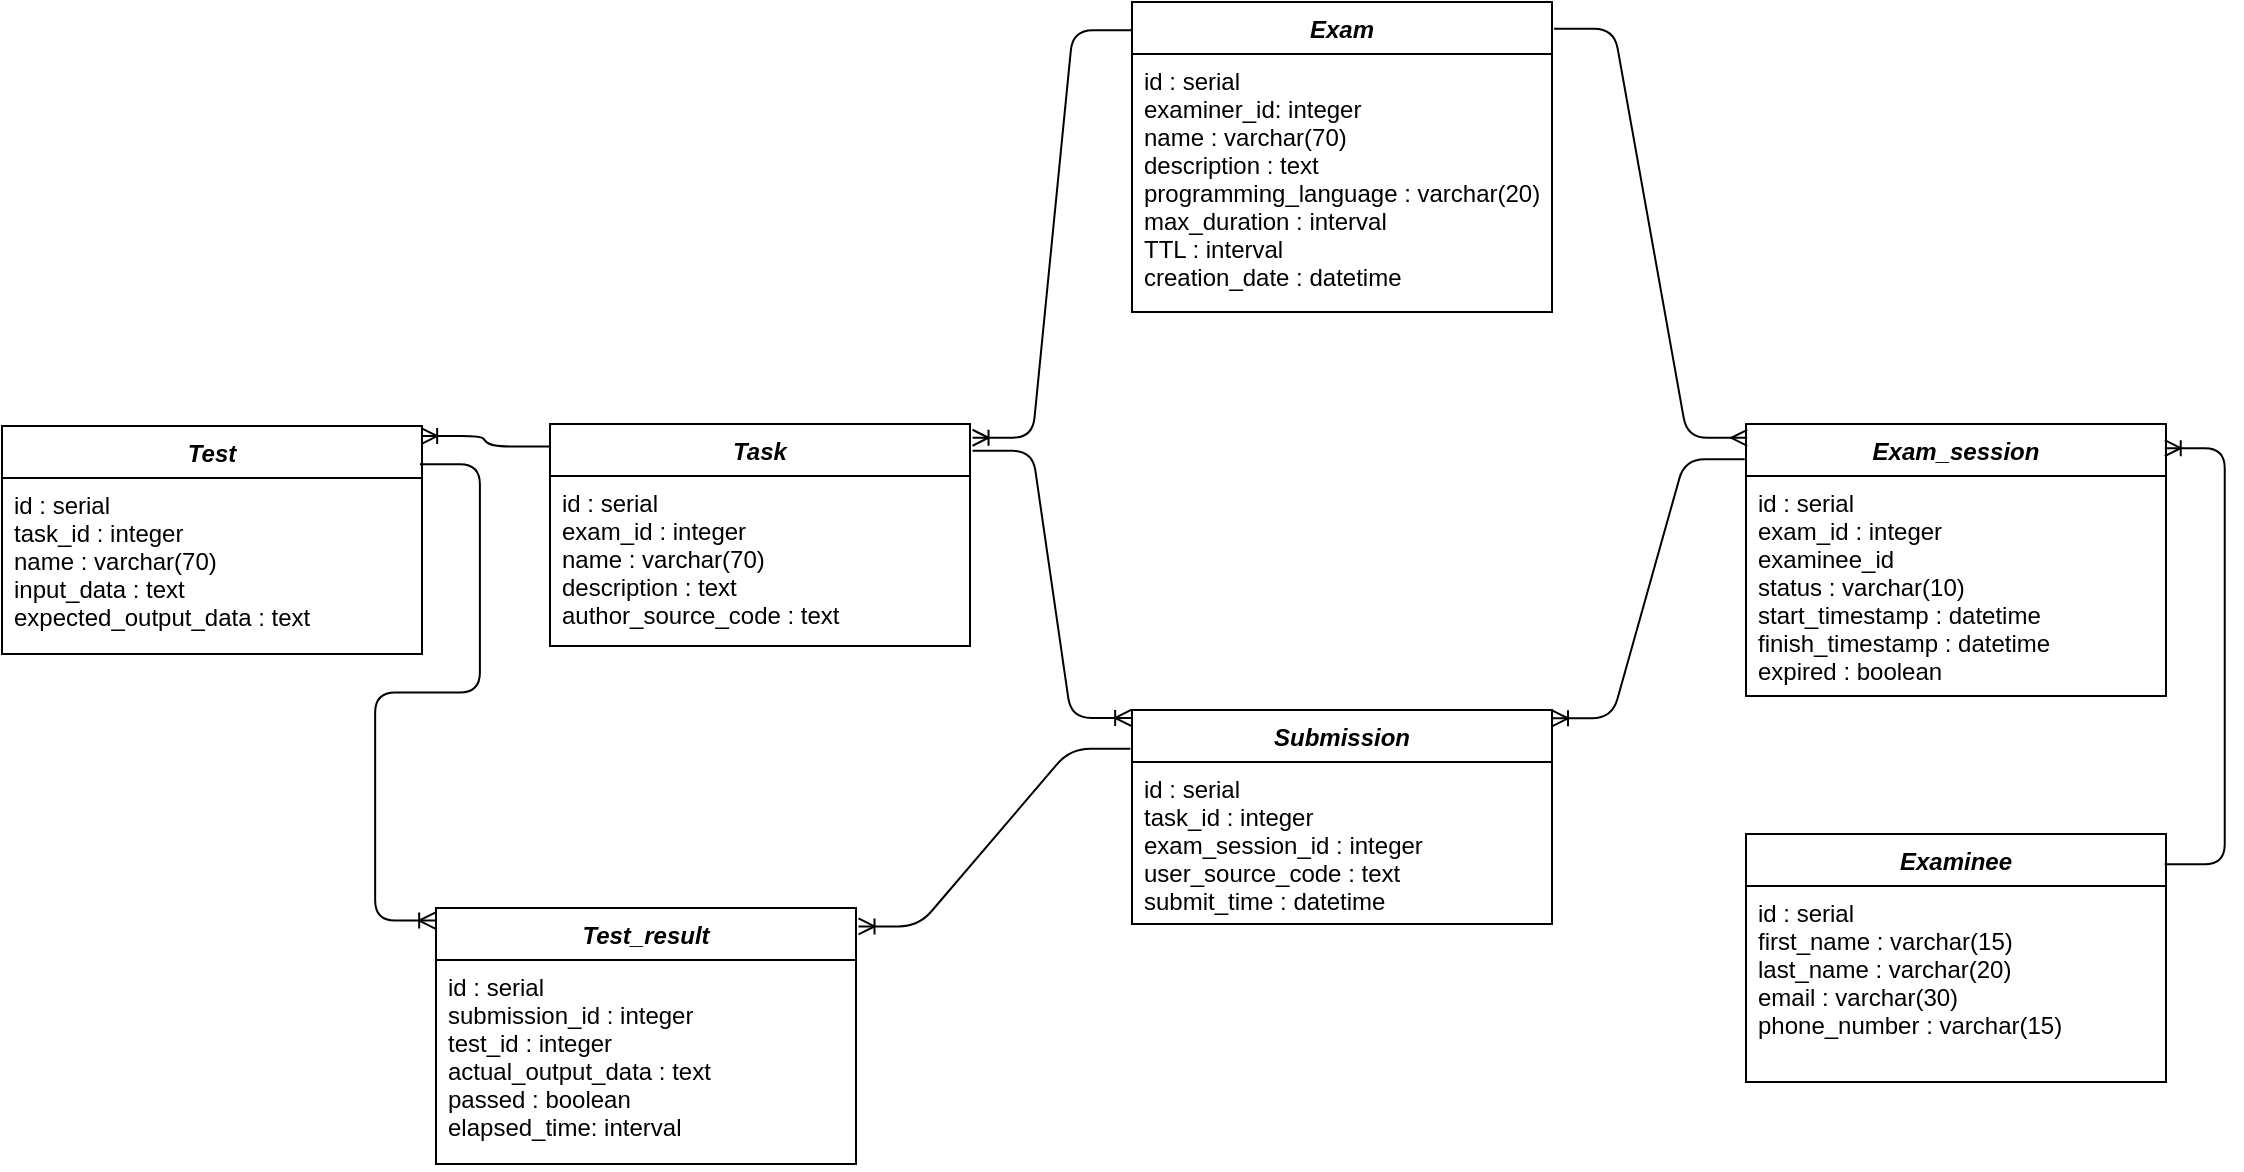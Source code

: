 <mxfile version="22.0.8" type="device">
  <diagram id="C5RBs43oDa-KdzZeNtuy" name="Page-1">
    <mxGraphModel dx="485" dy="1815" grid="0" gridSize="10" guides="1" tooltips="1" connect="1" arrows="1" fold="1" page="0" pageScale="1" pageWidth="827" pageHeight="1169" math="0" shadow="0">
      <root>
        <mxCell id="WIyWlLk6GJQsqaUBKTNV-0" />
        <mxCell id="WIyWlLk6GJQsqaUBKTNV-1" parent="WIyWlLk6GJQsqaUBKTNV-0" />
        <mxCell id="gByaXQhZR91qVFEutDBW-138" value="Exam" style="swimlane;fontStyle=3;align=center;verticalAlign=top;childLayout=stackLayout;horizontal=1;startSize=26;horizontalStack=0;resizeParent=1;resizeLast=0;collapsible=1;marginBottom=0;rounded=0;shadow=0;strokeWidth=1;" parent="WIyWlLk6GJQsqaUBKTNV-1" vertex="1">
          <mxGeometry x="1743" y="-885" width="210" height="155" as="geometry">
            <mxRectangle x="230" y="140" width="160" height="26" as="alternateBounds" />
          </mxGeometry>
        </mxCell>
        <mxCell id="gByaXQhZR91qVFEutDBW-140" value="id : serial&#xa;examiner_id: integer&#xa;name : varchar(70)&#xa;description : text&#xa;programming_language : varchar(20)&#xa;max_duration : interval&#xa;TTL : interval&#xa;creation_date : datetime" style="text;align=left;verticalAlign=top;spacingLeft=4;spacingRight=4;overflow=hidden;rotatable=0;points=[[0,0.5],[1,0.5]];portConstraint=eastwest;rounded=0;shadow=0;html=0;" parent="gByaXQhZR91qVFEutDBW-138" vertex="1">
          <mxGeometry y="26" width="210" height="129" as="geometry" />
        </mxCell>
        <mxCell id="gByaXQhZR91qVFEutDBW-142" value="Task" style="swimlane;fontStyle=3;align=center;verticalAlign=top;childLayout=stackLayout;horizontal=1;startSize=26;horizontalStack=0;resizeParent=1;resizeLast=0;collapsible=1;marginBottom=0;rounded=0;shadow=0;strokeWidth=1;" parent="WIyWlLk6GJQsqaUBKTNV-1" vertex="1">
          <mxGeometry x="1452" y="-674" width="210" height="111" as="geometry">
            <mxRectangle x="230" y="140" width="160" height="26" as="alternateBounds" />
          </mxGeometry>
        </mxCell>
        <mxCell id="gByaXQhZR91qVFEutDBW-143" value="id : serial&#xa;exam_id : integer&#xa;name : varchar(70)&#xa;description : text&#xa;author_source_code : text" style="text;align=left;verticalAlign=top;spacingLeft=4;spacingRight=4;overflow=hidden;rotatable=0;points=[[0,0.5],[1,0.5]];portConstraint=eastwest;rounded=0;shadow=0;html=0;" parent="gByaXQhZR91qVFEutDBW-142" vertex="1">
          <mxGeometry y="26" width="210" height="85" as="geometry" />
        </mxCell>
        <mxCell id="gByaXQhZR91qVFEutDBW-144" value="" style="edgeStyle=entityRelationEdgeStyle;fontSize=12;html=1;endArrow=ERoneToMany;exitX=0.002;exitY=0.091;exitDx=0;exitDy=0;entryX=1.006;entryY=0.062;entryDx=0;entryDy=0;entryPerimeter=0;exitPerimeter=0;" parent="WIyWlLk6GJQsqaUBKTNV-1" source="gByaXQhZR91qVFEutDBW-138" target="gByaXQhZR91qVFEutDBW-142" edge="1">
          <mxGeometry width="100" height="100" relative="1" as="geometry">
            <mxPoint x="1781" y="-655" as="sourcePoint" />
            <mxPoint x="1881" y="-755" as="targetPoint" />
          </mxGeometry>
        </mxCell>
        <mxCell id="gByaXQhZR91qVFEutDBW-145" value="Exam_session" style="swimlane;fontStyle=3;align=center;verticalAlign=top;childLayout=stackLayout;horizontal=1;startSize=26;horizontalStack=0;resizeParent=1;resizeLast=0;collapsible=1;marginBottom=0;rounded=0;shadow=0;strokeWidth=1;" parent="WIyWlLk6GJQsqaUBKTNV-1" vertex="1">
          <mxGeometry x="2050" y="-674" width="210" height="136" as="geometry">
            <mxRectangle x="230" y="140" width="160" height="26" as="alternateBounds" />
          </mxGeometry>
        </mxCell>
        <mxCell id="gByaXQhZR91qVFEutDBW-146" value="id : serial&#xa;exam_id : integer&#xa;examinee_id&#xa;status : varchar(10)&#xa;start_timestamp : datetime&#xa;finish_timestamp : datetime&#xa;expired : boolean" style="text;align=left;verticalAlign=top;spacingLeft=4;spacingRight=4;overflow=hidden;rotatable=0;points=[[0,0.5],[1,0.5]];portConstraint=eastwest;rounded=0;shadow=0;html=0;" parent="gByaXQhZR91qVFEutDBW-145" vertex="1">
          <mxGeometry y="26" width="210" height="110" as="geometry" />
        </mxCell>
        <mxCell id="gByaXQhZR91qVFEutDBW-147" value="" style="edgeStyle=entityRelationEdgeStyle;fontSize=12;html=1;endArrow=ERmany;exitX=1.005;exitY=0.086;exitDx=0;exitDy=0;exitPerimeter=0;entryX=0.003;entryY=0.051;entryDx=0;entryDy=0;entryPerimeter=0;" parent="WIyWlLk6GJQsqaUBKTNV-1" source="gByaXQhZR91qVFEutDBW-138" target="gByaXQhZR91qVFEutDBW-145" edge="1">
          <mxGeometry width="100" height="100" relative="1" as="geometry">
            <mxPoint x="2077" y="-684" as="sourcePoint" />
            <mxPoint x="2048" y="-669" as="targetPoint" />
          </mxGeometry>
        </mxCell>
        <mxCell id="gByaXQhZR91qVFEutDBW-148" value="Examinee" style="swimlane;fontStyle=3;align=center;verticalAlign=top;childLayout=stackLayout;horizontal=1;startSize=26;horizontalStack=0;resizeParent=1;resizeLast=0;collapsible=1;marginBottom=0;rounded=0;shadow=0;strokeWidth=1;" parent="WIyWlLk6GJQsqaUBKTNV-1" vertex="1">
          <mxGeometry x="2050" y="-469" width="210" height="124" as="geometry">
            <mxRectangle x="230" y="140" width="160" height="26" as="alternateBounds" />
          </mxGeometry>
        </mxCell>
        <mxCell id="gByaXQhZR91qVFEutDBW-149" value="id : serial&#xa;first_name : varchar(15)&#xa;last_name : varchar(20)&#xa;email : varchar(30)&#xa;phone_number : varchar(15)" style="text;align=left;verticalAlign=top;spacingLeft=4;spacingRight=4;overflow=hidden;rotatable=0;points=[[0,0.5],[1,0.5]];portConstraint=eastwest;rounded=0;shadow=0;html=0;" parent="gByaXQhZR91qVFEutDBW-148" vertex="1">
          <mxGeometry y="26" width="210" height="90" as="geometry" />
        </mxCell>
        <mxCell id="gByaXQhZR91qVFEutDBW-159" value="Submission" style="swimlane;fontStyle=3;align=center;verticalAlign=top;childLayout=stackLayout;horizontal=1;startSize=26;horizontalStack=0;resizeParent=1;resizeLast=0;collapsible=1;marginBottom=0;rounded=0;shadow=0;strokeWidth=1;" parent="WIyWlLk6GJQsqaUBKTNV-1" vertex="1">
          <mxGeometry x="1743" y="-531" width="210" height="107" as="geometry">
            <mxRectangle x="230" y="140" width="160" height="26" as="alternateBounds" />
          </mxGeometry>
        </mxCell>
        <mxCell id="gByaXQhZR91qVFEutDBW-160" value="id : serial&#xa;task_id : integer&#xa;exam_session_id : integer&#xa;user_source_code : text&#xa;submit_time : datetime" style="text;align=left;verticalAlign=top;spacingLeft=4;spacingRight=4;overflow=hidden;rotatable=0;points=[[0,0.5],[1,0.5]];portConstraint=eastwest;rounded=0;shadow=0;html=0;" parent="gByaXQhZR91qVFEutDBW-159" vertex="1">
          <mxGeometry y="26" width="210" height="81" as="geometry" />
        </mxCell>
        <mxCell id="gByaXQhZR91qVFEutDBW-161" value="" style="edgeStyle=entityRelationEdgeStyle;fontSize=12;html=1;endArrow=ERoneToMany;exitX=1.006;exitY=0.121;exitDx=0;exitDy=0;exitPerimeter=0;entryX=-0.002;entryY=0.037;entryDx=0;entryDy=0;entryPerimeter=0;" parent="WIyWlLk6GJQsqaUBKTNV-1" source="gByaXQhZR91qVFEutDBW-142" target="gByaXQhZR91qVFEutDBW-159" edge="1">
          <mxGeometry width="100" height="100" relative="1" as="geometry">
            <mxPoint x="1669" y="-638" as="sourcePoint" />
            <mxPoint x="1737" y="-520" as="targetPoint" />
          </mxGeometry>
        </mxCell>
        <mxCell id="gByaXQhZR91qVFEutDBW-162" value="" style="edgeStyle=entityRelationEdgeStyle;fontSize=12;html=1;endArrow=ERoneToMany;exitX=-0.003;exitY=0.13;exitDx=0;exitDy=0;exitPerimeter=0;entryX=1;entryY=0.039;entryDx=0;entryDy=0;entryPerimeter=0;" parent="WIyWlLk6GJQsqaUBKTNV-1" source="gByaXQhZR91qVFEutDBW-145" target="gByaXQhZR91qVFEutDBW-159" edge="1">
          <mxGeometry width="100" height="100" relative="1" as="geometry">
            <mxPoint x="1940" y="-645" as="sourcePoint" />
            <mxPoint x="2014" y="-508" as="targetPoint" />
          </mxGeometry>
        </mxCell>
        <mxCell id="gByaXQhZR91qVFEutDBW-164" value="Test" style="swimlane;fontStyle=3;align=center;verticalAlign=top;childLayout=stackLayout;horizontal=1;startSize=26;horizontalStack=0;resizeParent=1;resizeLast=0;collapsible=1;marginBottom=0;rounded=0;shadow=0;strokeWidth=1;" parent="WIyWlLk6GJQsqaUBKTNV-1" vertex="1">
          <mxGeometry x="1178" y="-673" width="210" height="114" as="geometry">
            <mxRectangle x="230" y="140" width="160" height="26" as="alternateBounds" />
          </mxGeometry>
        </mxCell>
        <mxCell id="gByaXQhZR91qVFEutDBW-165" value="id : serial&#xa;task_id : integer&#xa;name : varchar(70)&#xa;input_data : text&#xa;expected_output_data : text" style="text;align=left;verticalAlign=top;spacingLeft=4;spacingRight=4;overflow=hidden;rotatable=0;points=[[0,0.5],[1,0.5]];portConstraint=eastwest;rounded=0;shadow=0;html=0;" parent="gByaXQhZR91qVFEutDBW-164" vertex="1">
          <mxGeometry y="26" width="210" height="80" as="geometry" />
        </mxCell>
        <mxCell id="gByaXQhZR91qVFEutDBW-166" value="" style="edgeStyle=entityRelationEdgeStyle;fontSize=12;html=1;endArrow=ERoneToMany;exitX=0;exitY=0.101;exitDx=0;exitDy=0;entryX=0.998;entryY=0.044;entryDx=0;entryDy=0;entryPerimeter=0;exitPerimeter=0;" parent="WIyWlLk6GJQsqaUBKTNV-1" source="gByaXQhZR91qVFEutDBW-142" target="gByaXQhZR91qVFEutDBW-164" edge="1">
          <mxGeometry width="100" height="100" relative="1" as="geometry">
            <mxPoint x="1673" y="-647" as="sourcePoint" />
            <mxPoint x="1753" y="-517" as="targetPoint" />
          </mxGeometry>
        </mxCell>
        <mxCell id="gByaXQhZR91qVFEutDBW-167" value="Test_result" style="swimlane;fontStyle=3;align=center;verticalAlign=top;childLayout=stackLayout;horizontal=1;startSize=26;horizontalStack=0;resizeParent=1;resizeLast=0;collapsible=1;marginBottom=0;rounded=0;shadow=0;strokeWidth=1;" parent="WIyWlLk6GJQsqaUBKTNV-1" vertex="1">
          <mxGeometry x="1395" y="-432" width="210" height="128" as="geometry">
            <mxRectangle x="230" y="140" width="160" height="26" as="alternateBounds" />
          </mxGeometry>
        </mxCell>
        <mxCell id="gByaXQhZR91qVFEutDBW-168" value="id : serial&#xa;submission_id : integer&#xa;test_id : integer&#xa;actual_output_data : text&#xa;passed : boolean&#xa;elapsed_time: interval " style="text;align=left;verticalAlign=top;spacingLeft=4;spacingRight=4;overflow=hidden;rotatable=0;points=[[0,0.5],[1,0.5]];portConstraint=eastwest;rounded=0;shadow=0;html=0;" parent="gByaXQhZR91qVFEutDBW-167" vertex="1">
          <mxGeometry y="26" width="210" height="102" as="geometry" />
        </mxCell>
        <mxCell id="gByaXQhZR91qVFEutDBW-169" value="" style="edgeStyle=entityRelationEdgeStyle;fontSize=12;html=1;endArrow=ERoneToMany;exitX=-0.004;exitY=0.181;exitDx=0;exitDy=0;exitPerimeter=0;entryX=1.006;entryY=0.072;entryDx=0;entryDy=0;entryPerimeter=0;" parent="WIyWlLk6GJQsqaUBKTNV-1" source="gByaXQhZR91qVFEutDBW-159" target="gByaXQhZR91qVFEutDBW-167" edge="1">
          <mxGeometry width="100" height="100" relative="1" as="geometry">
            <mxPoint x="1462" y="-650" as="sourcePoint" />
            <mxPoint x="1650" y="-413" as="targetPoint" />
          </mxGeometry>
        </mxCell>
        <mxCell id="gByaXQhZR91qVFEutDBW-170" value="" style="edgeStyle=entityRelationEdgeStyle;fontSize=12;html=1;endArrow=ERoneToMany;exitX=0.995;exitY=0.168;exitDx=0;exitDy=0;exitPerimeter=0;entryX=-0.002;entryY=0.049;entryDx=0;entryDy=0;entryPerimeter=0;" parent="WIyWlLk6GJQsqaUBKTNV-1" source="gByaXQhZR91qVFEutDBW-164" target="gByaXQhZR91qVFEutDBW-167" edge="1">
          <mxGeometry width="100" height="100" relative="1" as="geometry">
            <mxPoint x="1462" y="-650" as="sourcePoint" />
            <mxPoint x="1396" y="-417" as="targetPoint" />
          </mxGeometry>
        </mxCell>
        <mxCell id="3goinqbFqxXYmh2NHKmJ-0" value="" style="edgeStyle=entityRelationEdgeStyle;fontSize=12;html=1;endArrow=ERoneToMany;exitX=0.997;exitY=0.122;exitDx=0;exitDy=0;exitPerimeter=0;entryX=0.997;entryY=0.089;entryDx=0;entryDy=0;entryPerimeter=0;" edge="1" parent="WIyWlLk6GJQsqaUBKTNV-1" source="gByaXQhZR91qVFEutDBW-148" target="gByaXQhZR91qVFEutDBW-145">
          <mxGeometry width="100" height="100" relative="1" as="geometry">
            <mxPoint x="2059" y="-646" as="sourcePoint" />
            <mxPoint x="1963" y="-517" as="targetPoint" />
          </mxGeometry>
        </mxCell>
      </root>
    </mxGraphModel>
  </diagram>
</mxfile>
